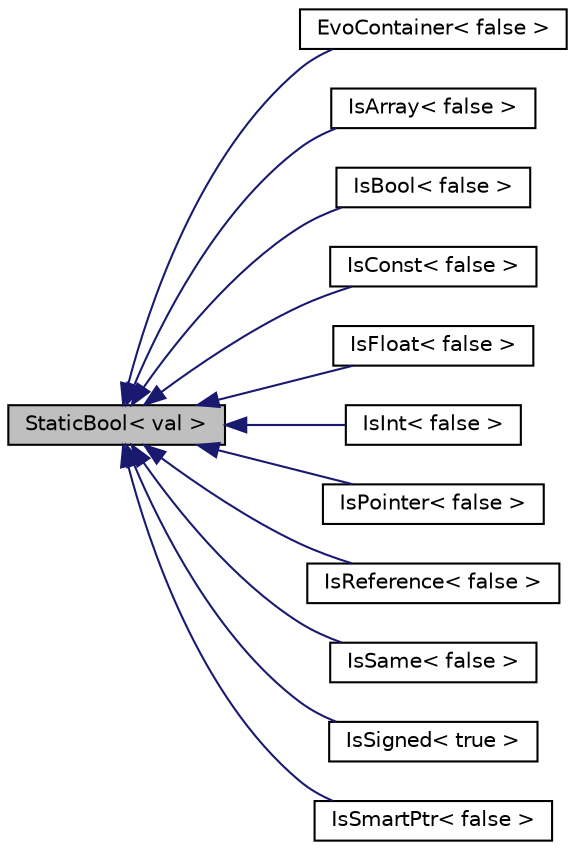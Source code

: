 digraph "StaticBool&lt; val &gt;"
{
  edge [fontname="Helvetica",fontsize="10",labelfontname="Helvetica",labelfontsize="10"];
  node [fontname="Helvetica",fontsize="10",shape=record];
  rankdir="LR";
  Node0 [label="StaticBool\< val \>",height=0.2,width=0.4,color="black", fillcolor="grey75", style="filled", fontcolor="black"];
  Node0 -> Node1 [dir="back",color="midnightblue",fontsize="10",style="solid",fontname="Helvetica"];
  Node1 [label="EvoContainer\< false \>",height=0.2,width=0.4,color="black", fillcolor="white", style="filled",URL="$structevo_1_1_evo_container.html",tooltip="Trait to identify Evo container types. "];
  Node0 -> Node2 [dir="back",color="midnightblue",fontsize="10",style="solid",fontname="Helvetica"];
  Node2 [label="IsArray\< false \>",height=0.2,width=0.4,color="black", fillcolor="white", style="filled",URL="$structevo_1_1_is_array.html",tooltip="Check if type is an array. "];
  Node0 -> Node3 [dir="back",color="midnightblue",fontsize="10",style="solid",fontname="Helvetica"];
  Node3 [label="IsBool\< false \>",height=0.2,width=0.4,color="black", fillcolor="white", style="filled",URL="$structevo_1_1_is_bool.html",tooltip="Check if type is a boolean (true/false) type. "];
  Node0 -> Node4 [dir="back",color="midnightblue",fontsize="10",style="solid",fontname="Helvetica"];
  Node4 [label="IsConst\< false \>",height=0.2,width=0.4,color="black", fillcolor="white", style="filled",URL="$structevo_1_1_is_const.html",tooltip="Check if type is const. "];
  Node0 -> Node5 [dir="back",color="midnightblue",fontsize="10",style="solid",fontname="Helvetica"];
  Node5 [label="IsFloat\< false \>",height=0.2,width=0.4,color="black", fillcolor="white", style="filled",URL="$structevo_1_1_is_float.html",tooltip="Check if type is a floating point type. "];
  Node0 -> Node6 [dir="back",color="midnightblue",fontsize="10",style="solid",fontname="Helvetica"];
  Node6 [label="IsInt\< false \>",height=0.2,width=0.4,color="black", fillcolor="white", style="filled",URL="$structevo_1_1_is_int.html",tooltip="Check if type is an integer (whole number) type. "];
  Node0 -> Node7 [dir="back",color="midnightblue",fontsize="10",style="solid",fontname="Helvetica"];
  Node7 [label="IsPointer\< false \>",height=0.2,width=0.4,color="black", fillcolor="white", style="filled",URL="$structevo_1_1_is_pointer.html",tooltip="Check if type is a pointer. "];
  Node0 -> Node8 [dir="back",color="midnightblue",fontsize="10",style="solid",fontname="Helvetica"];
  Node8 [label="IsReference\< false \>",height=0.2,width=0.4,color="black", fillcolor="white", style="filled",URL="$structevo_1_1_is_reference.html",tooltip="Check if type is a reference. "];
  Node0 -> Node9 [dir="back",color="midnightblue",fontsize="10",style="solid",fontname="Helvetica"];
  Node9 [label="IsSame\< false \>",height=0.2,width=0.4,color="black", fillcolor="white", style="filled",URL="$structevo_1_1_is_same.html",tooltip="Check if types are exactly the same. "];
  Node0 -> Node10 [dir="back",color="midnightblue",fontsize="10",style="solid",fontname="Helvetica"];
  Node10 [label="IsSigned\< true \>",height=0.2,width=0.4,color="black", fillcolor="white", style="filled",URL="$structevo_1_1_is_signed.html",tooltip="Check if integer type is unsigned. "];
  Node0 -> Node11 [dir="back",color="midnightblue",fontsize="10",style="solid",fontname="Helvetica"];
  Node11 [label="IsSmartPtr\< false \>",height=0.2,width=0.4,color="black", fillcolor="white", style="filled",URL="$structevo_1_1_is_smart_ptr.html",tooltip="Check if type is a SmartPtr or SharedPtr. "];
}
